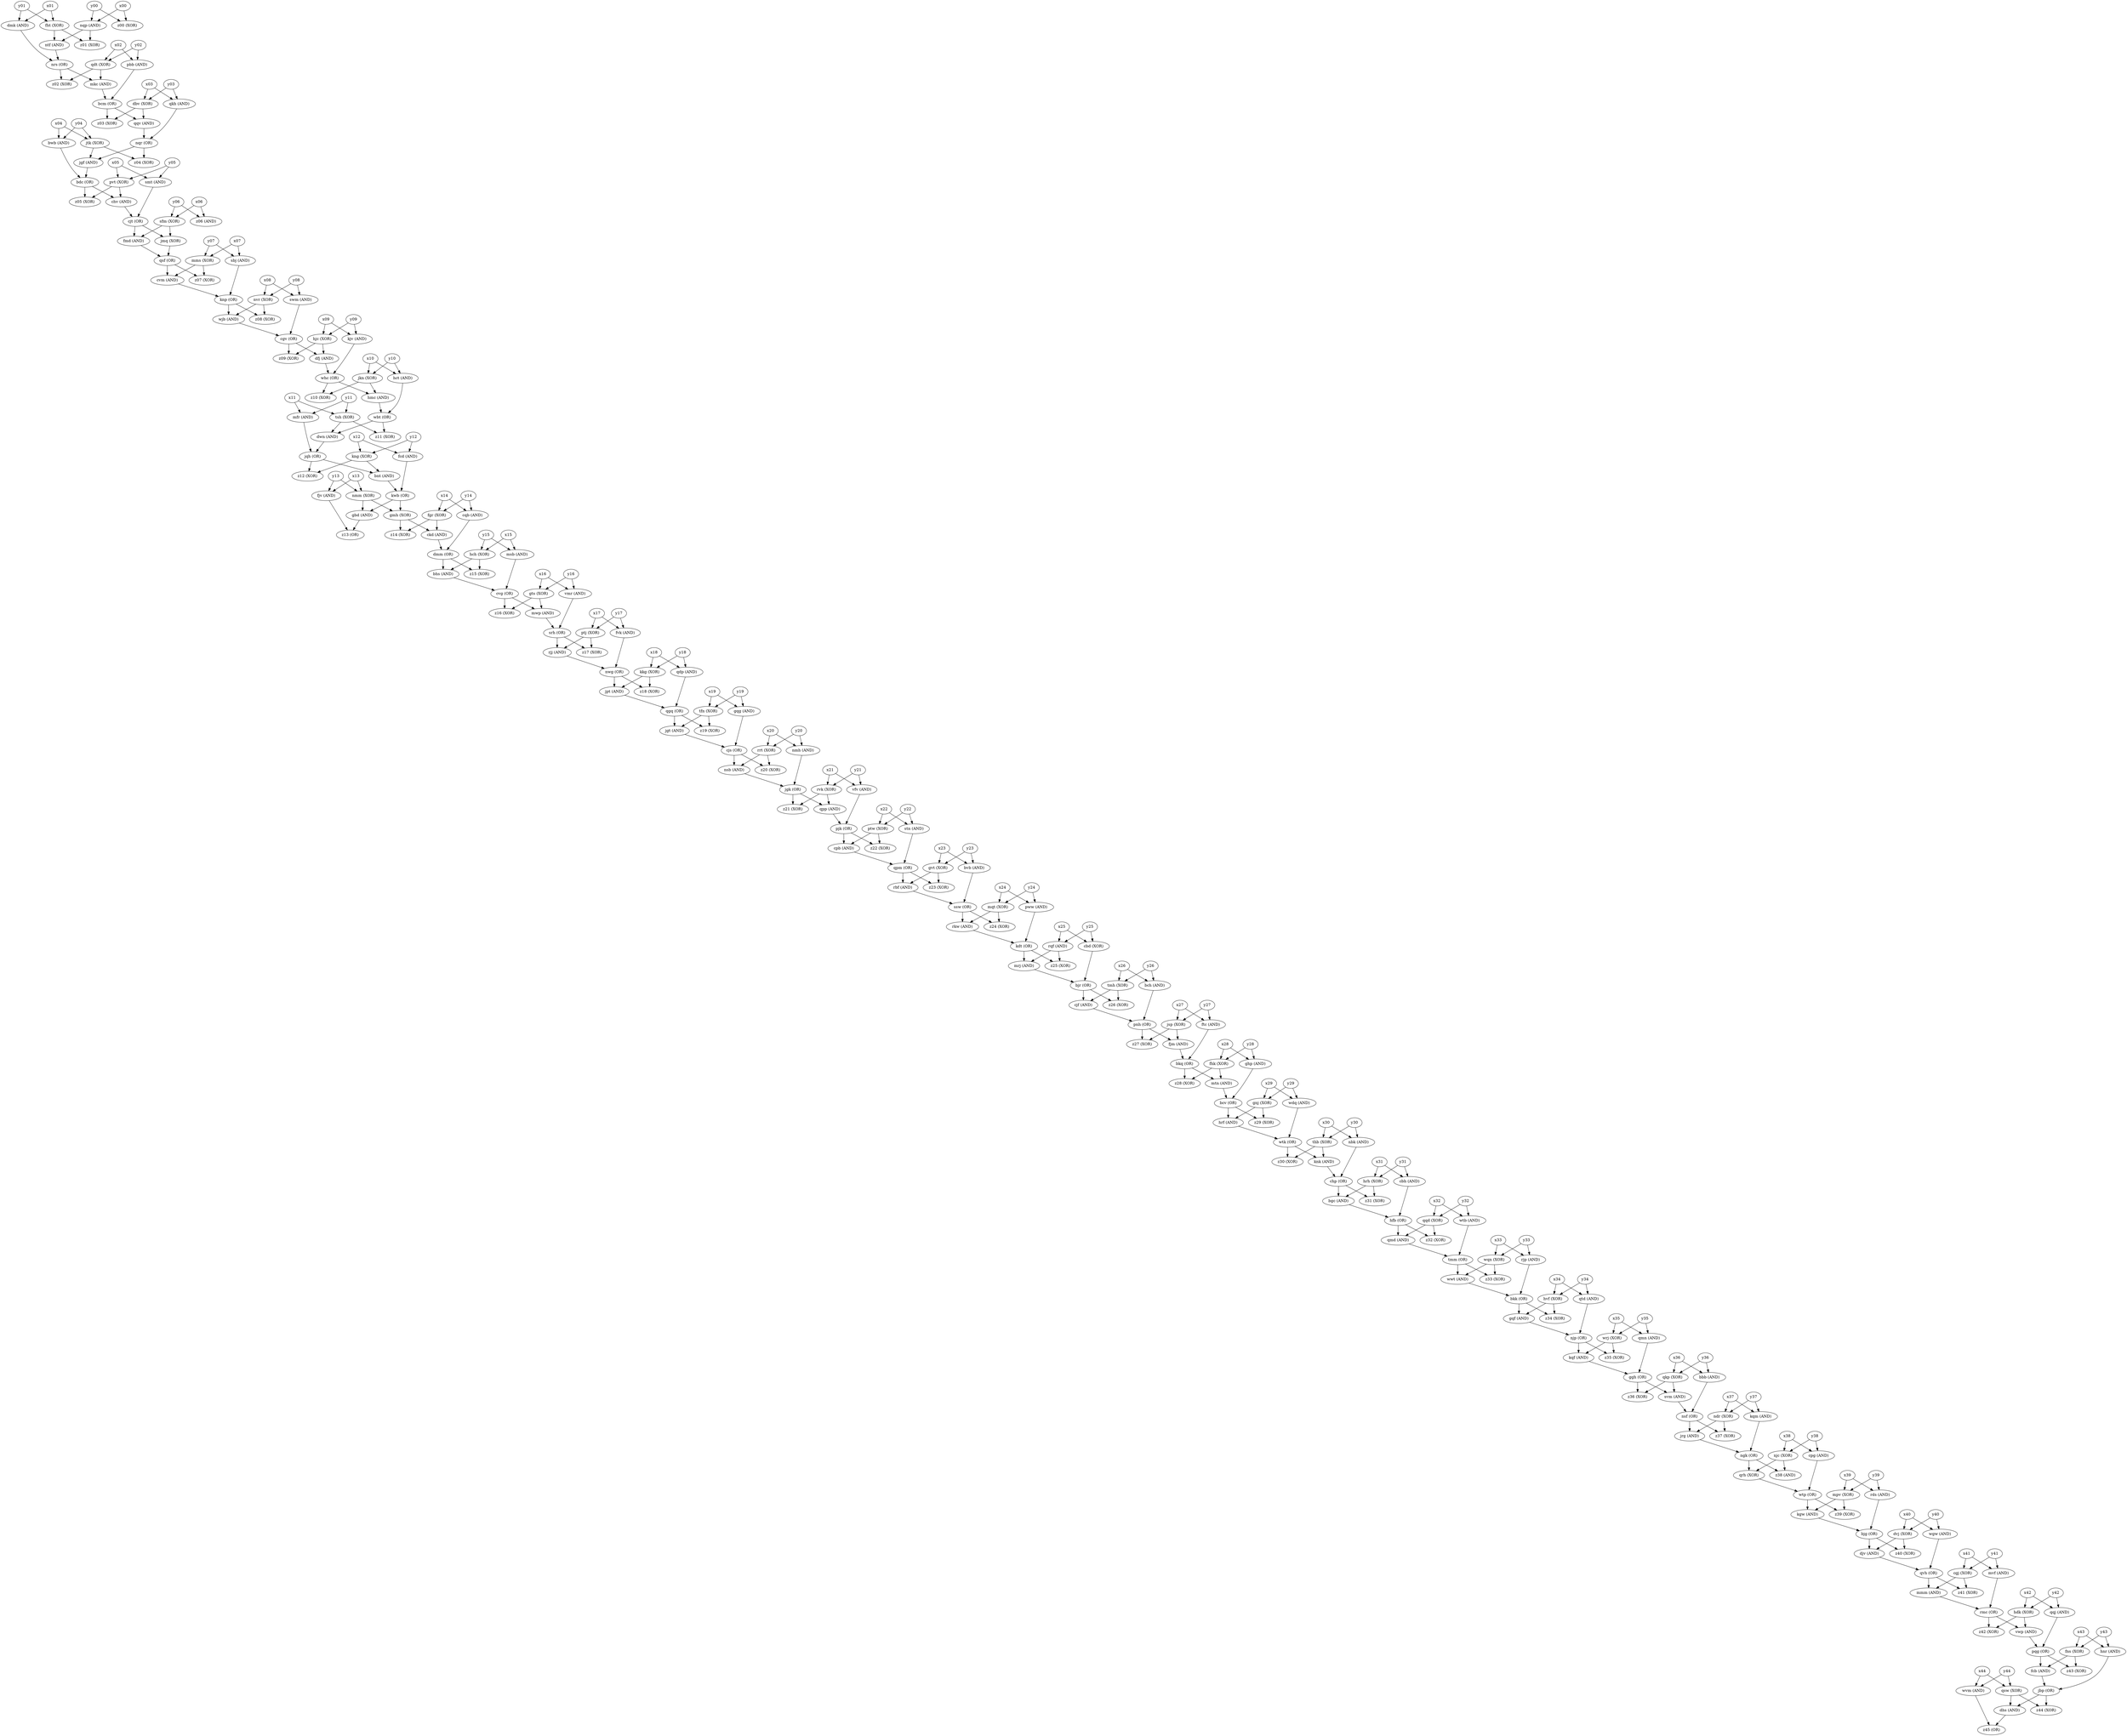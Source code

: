 digraph circuit {
  x00;
  x01;
  x02;
  x03;
  x04;
  x05;
  x06;
  x07;
  x08;
  x09;
  x10;
  x11;
  x12;
  x13;
  x14;
  x15;
  x16;
  x17;
  x18;
  x19;
  x20;
  x21;
  x22;
  x23;
  x24;
  x25;
  x26;
  x27;
  x28;
  x29;
  x30;
  x31;
  x32;
  x33;
  x34;
  x35;
  x36;
  x37;
  x38;
  x39;
  x40;
  x41;
  x42;
  x43;
  x44;
  y00;
  y01;
  y02;
  y03;
  y04;
  y05;
  y06;
  y07;
  y08;
  y09;
  y10;
  y11;
  y12;
  y13;
  y14;
  y15;
  y16;
  y17;
  y18;
  y19;
  y20;
  y21;
  y22;
  y23;
  y24;
  y25;
  y26;
  y27;
  y28;
  y29;
  y30;
  y31;
  y32;
  y33;
  y34;
  y35;
  y36;
  y37;
  y38;
  y39;
  y40;
  y41;
  y42;
  y43;
  y44;
  fht [label="fht (XOR)"];
  x01 -> fht;
  y01 -> fht;
  wtp [label="wtp (OR)"];
  cpg -> wtp;
  qrh -> wtp;
  z30 [label="z30 (XOR)"];
  wtk -> z30;
  thb -> z30;
  bjr [label="bjr (OR)"];
  mrj -> bjr;
  cbd -> bjr;
  kng [label="kng (XOR)"];
  y12 -> kng;
  x12 -> kng;
  bgc [label="bgc (AND)"];
  hrh -> bgc;
  chp -> bgc;
  z36 [label="z36 (XOR)"];
  qkp -> z36;
  ggh -> z36;
  mqt [label="mqt (XOR)"];
  x24 -> mqt;
  y24 -> mqt;
  dhs [label="dhs (AND)"];
  jbp -> dhs;
  qsw -> dhs;
  z12 [label="z12 (XOR)"];
  kng -> z12;
  jqh -> z12;
  rvk [label="rvk (XOR)"];
  x21 -> rvk;
  y21 -> rvk;
  qmd [label="qmd (AND)"];
  qqd -> qmd;
  hfb -> qmd;
  svm [label="svm (AND)"];
  ggh -> svm;
  qkp -> svm;
  bch [label="bch (AND)"];
  y26 -> bch;
  x26 -> bch;
  cvm [label="cvm (AND)"];
  mms -> cvm;
  qsf -> cvm;
  mrj [label="mrj (AND)"];
  kdt -> mrj;
  rqf -> mrj;
  ngk [label="ngk (OR)"];
  jrg -> ngk;
  kqm -> ngk;
  fns [label="fns (XOR)"];
  y43 -> fns;
  x43 -> fns;
  jkn [label="jkn (XOR)"];
  x10 -> jkn;
  y10 -> jkn;
  z09 [label="z09 (XOR)"];
  hjc -> z09;
  cgv -> z09;
  cgv [label="cgv (OR)"];
  swm -> cgv;
  wjb -> cgv;
  fvk [label="fvk (AND)"];
  y17 -> fvk;
  x17 -> fvk;
  z44 [label="z44 (XOR)"];
  qsw -> z44;
  jbp -> z44;
  dmk [label="dmk (AND)"];
  y01 -> dmk;
  x01 -> dmk;
  gnj [label="gnj (XOR)"];
  y29 -> gnj;
  x29 -> gnj;
  qqd [label="qqd (XOR)"];
  x32 -> qqd;
  y32 -> qqd;
  cbd [label="cbd (XOR)"];
  x25 -> cbd;
  y25 -> cbd;
  bvb [label="bvb (AND)"];
  y23 -> bvb;
  x23 -> bvb;
  djv [label="djv (AND)"];
  dvj -> djv;
  bjg -> djv;
  z03 [label="z03 (XOR)"];
  dbv -> z03;
  bcm -> z03;
  qdt [label="qdt (XOR)"];
  x02 -> qdt;
  y02 -> qdt;
  nqr [label="nqr (OR)"];
  qqv -> nqr;
  qkh -> nqr;
  cjf [label="cjf (AND)"];
  tmh -> cjf;
  bjr -> cjf;
  z08 [label="z08 (XOR)"];
  knp -> z08;
  nvr -> z08;
  z42 [label="z42 (XOR)"];
  rmc -> z42;
  hdk -> z42;
  mms [label="mms (XOR)"];
  y07 -> mms;
  x07 -> mms;
  jgf [label="jgf (AND)"];
  nqr -> jgf;
  jtk -> jgf;
  qdp [label="qdp (AND)"];
  y18 -> qdp;
  x18 -> qdp;
  cbh [label="cbh (AND)"];
  x31 -> cbh;
  y31 -> cbh;
  z06 [label="z06 (AND)"];
  x06 -> z06;
  y06 -> z06;
  bkk [label="bkk (OR)"];
  wwt -> bkk;
  rjp -> bkk;
  ptj [label="ptj (XOR)"];
  y17 -> ptj;
  x17 -> ptj;
  fgr [label="fgr (XOR)"];
  y14 -> fgr;
  x14 -> fgr;
  tsh [label="tsh (XOR)"];
  y11 -> tsh;
  x11 -> tsh;
  z28 [label="z28 (XOR)"];
  fhk -> z28;
  bkq -> z28;
  jpt [label="jpt (AND)"];
  kkg -> jpt;
  nwg -> jpt;
  qkh [label="qkh (AND)"];
  y03 -> qkh;
  x03 -> qkh;
  z26 [label="z26 (XOR)"];
  tmh -> z26;
  bjr -> z26;
  kdt [label="kdt (OR)"];
  rkw -> kdt;
  pww -> kdt;
  jgt [label="jgt (AND)"];
  tfn -> jgt;
  qgq -> jgt;
  z02 [label="z02 (XOR)"];
  nrs -> z02;
  qdt -> z02;
  bjg [label="bjg (OR)"];
  kgw -> bjg;
  rds -> bjg;
  jbp [label="jbp (OR)"];
  fcb -> jbp;
  hnr -> jbp;
  cpg [label="cpg (AND)"];
  y38 -> cpg;
  x38 -> cpg;
  z25 [label="z25 (XOR)"];
  rqf -> z25;
  kdt -> z25;
  fcd [label="fcd (AND)"];
  y12 -> fcd;
  x12 -> fcd;
  z27 [label="z27 (XOR)"];
  pnh -> z27;
  jsp -> z27;
  z32 [label="z32 (XOR)"];
  hfb -> z32;
  qqd -> z32;
  bkq [label="bkq (OR)"];
  ftc -> bkq;
  fjm -> bkq;
  pvt [label="pvt (XOR)"];
  y05 -> pvt;
  x05 -> pvt;
  jmq [label="jmq (XOR)"];
  cjt -> jmq;
  sfm -> jmq;
  jsp [label="jsp (XOR)"];
  x27 -> jsp;
  y27 -> jsp;
  nsb [label="nsb (AND)"];
  rrt -> nsb;
  cjs -> nsb;
  dfj [label="dfj (AND)"];
  hjc -> dfj;
  cgv -> dfj;
  qtd [label="qtd (AND)"];
  x34 -> qtd;
  y34 -> qtd;
  nqp [label="nqp (AND)"];
  x00 -> nqp;
  y00 -> nqp;
  mmm [label="mmm (AND)"];
  qvh -> mmm;
  cgj -> mmm;
  vfv [label="vfv (AND)"];
  x21 -> vfv;
  y21 -> vfv;
  z16 [label="z16 (XOR)"];
  gts -> z16;
  cvg -> z16;
  njc [label="njc (XOR)"];
  x38 -> njc;
  y38 -> njc;
  bcm [label="bcm (OR)"];
  pbb -> bcm;
  mkc -> bcm;
  wbt [label="wbt (OR)"];
  hct -> wbt;
  hmc -> wbt;
  z21 [label="z21 (XOR)"];
  rvk -> z21;
  jgk -> z21;
  fmd [label="fmd (AND)"];
  cjt -> fmd;
  sfm -> fmd;
  nsf [label="nsf (OR)"];
  svm -> nsf;
  bbb -> nsf;
  nrs [label="nrs (OR)"];
  dmk -> nrs;
  ntf -> nrs;
  qsw [label="qsw (XOR)"];
  y44 -> qsw;
  x44 -> qsw;
  qkp [label="qkp (XOR)"];
  x36 -> qkp;
  y36 -> qkp;
  ftc [label="ftc (AND)"];
  x27 -> ftc;
  y27 -> ftc;
  z13 [label="z13 (OR)"];
  gbd -> z13;
  fjv -> z13;
  jgk [label="jgk (OR)"];
  nmh -> jgk;
  nsb -> jgk;
  nwg [label="nwg (OR)"];
  rjj -> nwg;
  fvk -> nwg;
  pqg [label="pqg (OR)"];
  qqj -> pqg;
  vwp -> pqg;
  bwb [label="bwb (AND)"];
  x04 -> bwb;
  y04 -> bwb;
  rkw [label="rkw (AND)"];
  mqt -> rkw;
  ssw -> rkw;
  thb [label="thb (XOR)"];
  y30 -> thb;
  x30 -> thb;
  chv [label="chv (AND)"];
  bdc -> chv;
  pvt -> chv;
  kqf [label="kqf (AND)"];
  wrj -> kqf;
  njp -> kqf;
  z04 [label="z04 (XOR)"];
  jtk -> z04;
  nqr -> z04;
  njp [label="njp (OR)"];
  gqf -> njp;
  qtd -> njp;
  z38 [label="z38 (AND)"];
  njc -> z38;
  ngk -> z38;
  rds [label="rds (AND)"];
  x39 -> rds;
  y39 -> rds;
  hct [label="hct (AND)"];
  x10 -> hct;
  y10 -> hct;
  bhs [label="bhs (AND)"];
  hch -> bhs;
  dmm -> bhs;
  z40 [label="z40 (XOR)"];
  dvj -> z40;
  bjg -> z40;
  pww [label="pww (AND)"];
  y24 -> pww;
  x24 -> pww;
  dbv [label="dbv (XOR)"];
  y03 -> dbv;
  x03 -> dbv;
  fhk [label="fhk (XOR)"];
  y28 -> fhk;
  x28 -> fhk;
  gmh [label="gmh (XOR)"];
  nmm -> gmh;
  kwb -> gmh;
  pjk [label="pjk (OR)"];
  vfv -> pjk;
  qpp -> pjk;
  rbf [label="rbf (AND)"];
  gvt -> rbf;
  qpm -> rbf;
  z20 [label="z20 (XOR)"];
  rrt -> z20;
  cjs -> z20;
  z05 [label="z05 (XOR)"];
  pvt -> z05;
  bdc -> z05;
  hrh [label="hrh (XOR)"];
  y31 -> hrh;
  x31 -> hrh;
  dvj [label="dvj (XOR)"];
  y40 -> dvj;
  x40 -> dvj;
  ghp [label="ghp (AND)"];
  y28 -> ghp;
  x28 -> ghp;
  stn [label="stn (AND)"];
  y22 -> stn;
  x22 -> stn;
  z18 [label="z18 (XOR)"];
  nwg -> z18;
  kkg -> z18;
  cpb [label="cpb (AND)"];
  ptw -> cpb;
  pjk -> cpb;
  hfb [label="hfb (OR)"];
  cbh -> hfb;
  bgc -> hfb;
  kkg [label="kkg (XOR)"];
  x18 -> kkg;
  y18 -> kkg;
  wrj [label="wrj (XOR)"];
  x35 -> wrj;
  y35 -> wrj;
  srh [label="srh (OR)"];
  vmr -> srh;
  mwp -> srh;
  dwn [label="dwn (AND)"];
  tsh -> dwn;
  wbt -> dwn;
  z39 [label="z39 (XOR)"];
  mpv -> z39;
  wtp -> z39;
  hvf [label="hvf (XOR)"];
  y34 -> hvf;
  x34 -> hvf;
  gqg [label="gqg (AND)"];
  y19 -> gqg;
  x19 -> gqg;
  kwb [label="kwb (OR)"];
  fcd -> kwb;
  bnt -> kwb;
  vwp [label="vwp (AND)"];
  hdk -> vwp;
  rmc -> vwp;
  chp [label="chp (OR)"];
  nbk -> chp;
  knk -> chp;
  nbk [label="nbk (AND)"];
  x30 -> nbk;
  y30 -> nbk;
  ggh [label="ggh (OR)"];
  qmn -> ggh;
  kqf -> ggh;
  mwp [label="mwp (AND)"];
  gts -> mwp;
  cvg -> mwp;
  z19 [label="z19 (XOR)"];
  tfn -> z19;
  qgq -> z19;
  rjp [label="rjp (AND)"];
  x33 -> rjp;
  y33 -> rjp;
  mkc [label="mkc (AND)"];
  nrs -> mkc;
  qdt -> mkc;
  bbb [label="bbb (AND)"];
  y36 -> bbb;
  x36 -> bbb;
  z11 [label="z11 (XOR)"];
  wbt -> z11;
  tsh -> z11;
  whc [label="whc (OR)"];
  kjv -> whc;
  dfj -> whc;
  rmc [label="rmc (OR)"];
  mvf -> rmc;
  mmm -> rmc;
  fjm [label="fjm (AND)"];
  pnh -> fjm;
  jsp -> fjm;
  mfr [label="mfr (AND)"];
  x11 -> mfr;
  y11 -> mfr;
  knp [label="knp (OR)"];
  cvm -> knp;
  sbj -> knp;
  cjs [label="cjs (OR)"];
  jgt -> cjs;
  gqg -> cjs;
  nvr [label="nvr (XOR)"];
  x08 -> nvr;
  y08 -> nvr;
  mpv [label="mpv (XOR)"];
  y39 -> mpv;
  x39 -> mpv;
  wwt [label="wwt (AND)"];
  tmm -> wwt;
  wqn -> wwt;
  tmm [label="tmm (OR)"];
  qmd -> tmm;
  wtb -> tmm;
  ckd [label="ckd (AND)"];
  fgr -> ckd;
  gmh -> ckd;
  z35 [label="z35 (XOR)"];
  wrj -> z35;
  njp -> z35;
  wtk [label="wtk (OR)"];
  wdq -> wtk;
  hrf -> wtk;
  hdk [label="hdk (XOR)"];
  y42 -> hdk;
  x42 -> hdk;
  bnt [label="bnt (AND)"];
  jqh -> bnt;
  kng -> bnt;
  ssw [label="ssw (OR)"];
  bvb -> ssw;
  rbf -> ssw;
  z41 [label="z41 (XOR)"];
  cgj -> z41;
  qvh -> z41;
  nmm [label="nmm (XOR)"];
  x13 -> nmm;
  y13 -> nmm;
  rjj [label="rjj (AND)"];
  ptj -> rjj;
  srh -> rjj;
  fjv [label="fjv (AND)"];
  x13 -> fjv;
  y13 -> fjv;
  hnr [label="hnr (AND)"];
  x43 -> hnr;
  y43 -> hnr;
  z34 [label="z34 (XOR)"];
  hvf -> z34;
  bkk -> z34;
  hch [label="hch (XOR)"];
  x15 -> hch;
  y15 -> hch;
  cqb [label="cqb (AND)"];
  y14 -> cqb;
  x14 -> cqb;
  qsf [label="qsf (OR)"];
  fmd -> qsf;
  jmq -> qsf;
  qrh [label="qrh (XOR)"];
  ngk -> qrh;
  njc -> qrh;
  cgj [label="cgj (XOR)"];
  x41 -> cgj;
  y41 -> cgj;
  sbj [label="sbj (AND)"];
  x07 -> sbj;
  y07 -> sbj;
  gbd [label="gbd (AND)"];
  nmm -> gbd;
  kwb -> gbd;
  z14 [label="z14 (XOR)"];
  gmh -> z14;
  fgr -> z14;
  z29 [label="z29 (XOR)"];
  gnj -> z29;
  bcv -> z29;
  wtb [label="wtb (AND)"];
  y32 -> wtb;
  x32 -> wtb;
  swm [label="swm (AND)"];
  x08 -> swm;
  y08 -> swm;
  wdq [label="wdq (AND)"];
  y29 -> wdq;
  x29 -> wdq;
  z43 [label="z43 (XOR)"];
  pqg -> z43;
  fns -> z43;
  jrg [label="jrg (AND)"];
  ndr -> jrg;
  nsf -> jrg;
  qqv [label="qqv (AND)"];
  bcm -> qqv;
  dbv -> qqv;
  qpp [label="qpp (AND)"];
  jgk -> qpp;
  rvk -> qpp;
  z23 [label="z23 (XOR)"];
  gvt -> z23;
  qpm -> z23;
  ptw [label="ptw (XOR)"];
  x22 -> ptw;
  y22 -> ptw;
  pbb [label="pbb (AND)"];
  y02 -> pbb;
  x02 -> pbb;
  qgq [label="qgq (OR)"];
  jpt -> qgq;
  qdp -> qgq;
  z37 [label="z37 (XOR)"];
  nsf -> z37;
  ndr -> z37;
  cvg [label="cvg (OR)"];
  bhs -> cvg;
  msb -> cvg;
  kjv [label="kjv (AND)"];
  y09 -> kjv;
  x09 -> kjv;
  jqh [label="jqh (OR)"];
  dwn -> jqh;
  mfr -> jqh;
  qmn [label="qmn (AND)"];
  x35 -> qmn;
  y35 -> qmn;
  bdc [label="bdc (OR)"];
  jgf -> bdc;
  bwb -> bdc;
  hjc [label="hjc (XOR)"];
  y09 -> hjc;
  x09 -> hjc;
  z22 [label="z22 (XOR)"];
  pjk -> z22;
  ptw -> z22;
  tfn [label="tfn (XOR)"];
  x19 -> tfn;
  y19 -> tfn;
  hrf [label="hrf (AND)"];
  bcv -> hrf;
  gnj -> hrf;
  vmr [label="vmr (AND)"];
  x16 -> vmr;
  y16 -> vmr;
  z17 [label="z17 (XOR)"];
  srh -> z17;
  ptj -> z17;
  wgw [label="wgw (AND)"];
  y40 -> wgw;
  x40 -> wgw;
  jtk [label="jtk (XOR)"];
  x04 -> jtk;
  y04 -> jtk;
  hmc [label="hmc (AND)"];
  jkn -> hmc;
  whc -> hmc;
  z31 [label="z31 (XOR)"];
  chp -> z31;
  hrh -> z31;
  qpm [label="qpm (OR)"];
  cpb -> qpm;
  stn -> qpm;
  qqj [label="qqj (AND)"];
  y42 -> qqj;
  x42 -> qqj;
  mtn [label="mtn (AND)"];
  fhk -> mtn;
  bkq -> mtn;
  ndr [label="ndr (XOR)"];
  y37 -> ndr;
  x37 -> ndr;
  z01 [label="z01 (XOR)"];
  fht -> z01;
  nqp -> z01;
  rqf [label="rqf (AND)"];
  x25 -> rqf;
  y25 -> rqf;
  fcb [label="fcb (AND)"];
  fns -> fcb;
  pqg -> fcb;
  z33 [label="z33 (XOR)"];
  tmm -> z33;
  wqn -> z33;
  pnh [label="pnh (OR)"];
  cjf -> pnh;
  bch -> pnh;
  gvt [label="gvt (XOR)"];
  x23 -> gvt;
  y23 -> gvt;
  z07 [label="z07 (XOR)"];
  mms -> z07;
  qsf -> z07;
  gqf [label="gqf (AND)"];
  hvf -> gqf;
  bkk -> gqf;
  wqn [label="wqn (XOR)"];
  x33 -> wqn;
  y33 -> wqn;
  kqm [label="kqm (AND)"];
  y37 -> kqm;
  x37 -> kqm;
  msb [label="msb (AND)"];
  y15 -> msb;
  x15 -> msb;
  nmh [label="nmh (AND)"];
  x20 -> nmh;
  y20 -> nmh;
  knk [label="knk (AND)"];
  wtk -> knk;
  thb -> knk;
  bcv [label="bcv (OR)"];
  mtn -> bcv;
  ghp -> bcv;
  z45 [label="z45 (OR)"];
  wvm -> z45;
  dhs -> z45;
  qvh [label="qvh (OR)"];
  wgw -> qvh;
  djv -> qvh;
  dmm [label="dmm (OR)"];
  ckd -> dmm;
  cqb -> dmm;
  mvf [label="mvf (AND)"];
  x41 -> mvf;
  y41 -> mvf;
  smt [label="smt (AND)"];
  y05 -> smt;
  x05 -> smt;
  z15 [label="z15 (XOR)"];
  hch -> z15;
  dmm -> z15;
  wvm [label="wvm (AND)"];
  y44 -> wvm;
  x44 -> wvm;
  cjt [label="cjt (OR)"];
  smt -> cjt;
  chv -> cjt;
  wjb [label="wjb (AND)"];
  knp -> wjb;
  nvr -> wjb;
  sfm [label="sfm (XOR)"];
  x06 -> sfm;
  y06 -> sfm;
  tmh [label="tmh (XOR)"];
  x26 -> tmh;
  y26 -> tmh;
  kgw [label="kgw (AND)"];
  wtp -> kgw;
  mpv -> kgw;
  rrt [label="rrt (XOR)"];
  y20 -> rrt;
  x20 -> rrt;
  z24 [label="z24 (XOR)"];
  ssw -> z24;
  mqt -> z24;
  ntf [label="ntf (AND)"];
  nqp -> ntf;
  fht -> ntf;
  z00 [label="z00 (XOR)"];
  y00 -> z00;
  x00 -> z00;
  z10 [label="z10 (XOR)"];
  jkn -> z10;
  whc -> z10;
  gts [label="gts (XOR)"];
  y16 -> gts;
  x16 -> gts;
}
